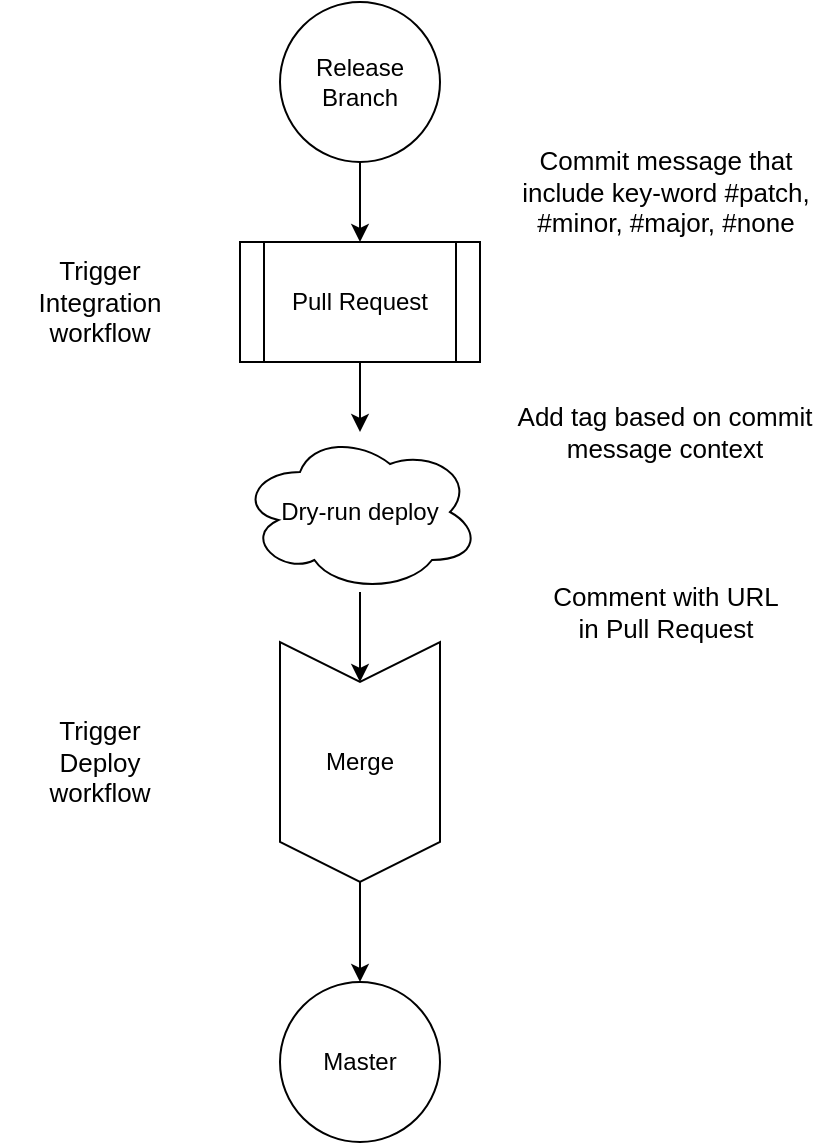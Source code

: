 <mxfile version="14.6.6" type="github"><diagram id="3tlLVV6B7f3S8-h1EmOi" name="Page-1"><mxGraphModel dx="1298" dy="820" grid="1" gridSize="10" guides="1" tooltips="1" connect="1" arrows="1" fold="1" page="1" pageScale="1" pageWidth="850" pageHeight="1100" math="0" shadow="0"><root><mxCell id="0"/><mxCell id="1" parent="0"/><mxCell id="fPDpYAZ-1w6BcHP8GM9D-16" value="" style="edgeStyle=orthogonalEdgeStyle;rounded=0;orthogonalLoop=1;jettySize=auto;html=1;" edge="1" parent="1" source="fPDpYAZ-1w6BcHP8GM9D-1" target="fPDpYAZ-1w6BcHP8GM9D-3"><mxGeometry relative="1" as="geometry"/></mxCell><mxCell id="fPDpYAZ-1w6BcHP8GM9D-1" value="Release Branch" style="ellipse;whiteSpace=wrap;html=1;aspect=fixed;" vertex="1" parent="1"><mxGeometry x="370" y="80" width="80" height="80" as="geometry"/></mxCell><mxCell id="fPDpYAZ-1w6BcHP8GM9D-2" value="Master" style="ellipse;whiteSpace=wrap;html=1;aspect=fixed;" vertex="1" parent="1"><mxGeometry x="370" y="570" width="80" height="80" as="geometry"/></mxCell><mxCell id="fPDpYAZ-1w6BcHP8GM9D-17" value="" style="edgeStyle=orthogonalEdgeStyle;rounded=0;orthogonalLoop=1;jettySize=auto;html=1;" edge="1" parent="1" source="fPDpYAZ-1w6BcHP8GM9D-3" target="fPDpYAZ-1w6BcHP8GM9D-4"><mxGeometry relative="1" as="geometry"/></mxCell><mxCell id="fPDpYAZ-1w6BcHP8GM9D-3" value="Pull Request" style="shape=process;whiteSpace=wrap;html=1;backgroundOutline=1;" vertex="1" parent="1"><mxGeometry x="350" y="200" width="120" height="60" as="geometry"/></mxCell><mxCell id="fPDpYAZ-1w6BcHP8GM9D-18" value="" style="edgeStyle=orthogonalEdgeStyle;rounded=0;orthogonalLoop=1;jettySize=auto;html=1;" edge="1" parent="1" source="fPDpYAZ-1w6BcHP8GM9D-4" target="fPDpYAZ-1w6BcHP8GM9D-7"><mxGeometry relative="1" as="geometry"/></mxCell><mxCell id="fPDpYAZ-1w6BcHP8GM9D-4" value="Dry-run deploy" style="ellipse;shape=cloud;whiteSpace=wrap;html=1;" vertex="1" parent="1"><mxGeometry x="350" y="295" width="120" height="80" as="geometry"/></mxCell><mxCell id="fPDpYAZ-1w6BcHP8GM9D-6" value="&lt;font style=&quot;font-size: 13px&quot;&gt;&lt;font style=&quot;font-size: 13px&quot;&gt;Comment with URL in Pull Request&lt;/font&gt;&lt;br&gt;&lt;/font&gt;" style="text;html=1;strokeColor=none;fillColor=none;align=center;verticalAlign=middle;whiteSpace=wrap;rounded=0;" vertex="1" parent="1"><mxGeometry x="502.5" y="360" width="120" height="50" as="geometry"/></mxCell><mxCell id="fPDpYAZ-1w6BcHP8GM9D-19" value="" style="edgeStyle=orthogonalEdgeStyle;rounded=0;orthogonalLoop=1;jettySize=auto;html=1;" edge="1" parent="1" source="fPDpYAZ-1w6BcHP8GM9D-7" target="fPDpYAZ-1w6BcHP8GM9D-2"><mxGeometry relative="1" as="geometry"/></mxCell><mxCell id="fPDpYAZ-1w6BcHP8GM9D-7" value="Merge" style="shape=step;perimeter=stepPerimeter;whiteSpace=wrap;html=1;fixedSize=1;direction=south;" vertex="1" parent="1"><mxGeometry x="370" y="400" width="80" height="120" as="geometry"/></mxCell><mxCell id="fPDpYAZ-1w6BcHP8GM9D-8" value="&lt;font style=&quot;font-size: 13px&quot;&gt;Add tag based on commit message context &lt;/font&gt;" style="text;html=1;strokeColor=none;fillColor=none;align=center;verticalAlign=middle;whiteSpace=wrap;rounded=0;" vertex="1" parent="1"><mxGeometry x="485" y="270" width="155" height="50" as="geometry"/></mxCell><mxCell id="fPDpYAZ-1w6BcHP8GM9D-9" value="&lt;font style=&quot;font-size: 13px&quot;&gt;Commit message that include key-word #patch, #minor, #major, #none&lt;/font&gt;" style="text;html=1;strokeColor=none;fillColor=none;align=center;verticalAlign=middle;whiteSpace=wrap;rounded=0;" vertex="1" parent="1"><mxGeometry x="483.75" y="140" width="157.5" height="70" as="geometry"/></mxCell><mxCell id="fPDpYAZ-1w6BcHP8GM9D-10" value="&lt;font style=&quot;font-size: 13px&quot;&gt;Trigger Integration workflow&lt;/font&gt;" style="text;html=1;strokeColor=none;fillColor=none;align=center;verticalAlign=middle;whiteSpace=wrap;rounded=0;" vertex="1" parent="1"><mxGeometry x="230" y="210" width="100" height="40" as="geometry"/></mxCell><mxCell id="fPDpYAZ-1w6BcHP8GM9D-20" value="&lt;font style=&quot;font-size: 13px&quot;&gt;Trigger Deploy workflow&lt;/font&gt;" style="text;html=1;strokeColor=none;fillColor=none;align=center;verticalAlign=middle;whiteSpace=wrap;rounded=0;" vertex="1" parent="1"><mxGeometry x="245" y="435" width="70" height="50" as="geometry"/></mxCell></root></mxGraphModel></diagram></mxfile>